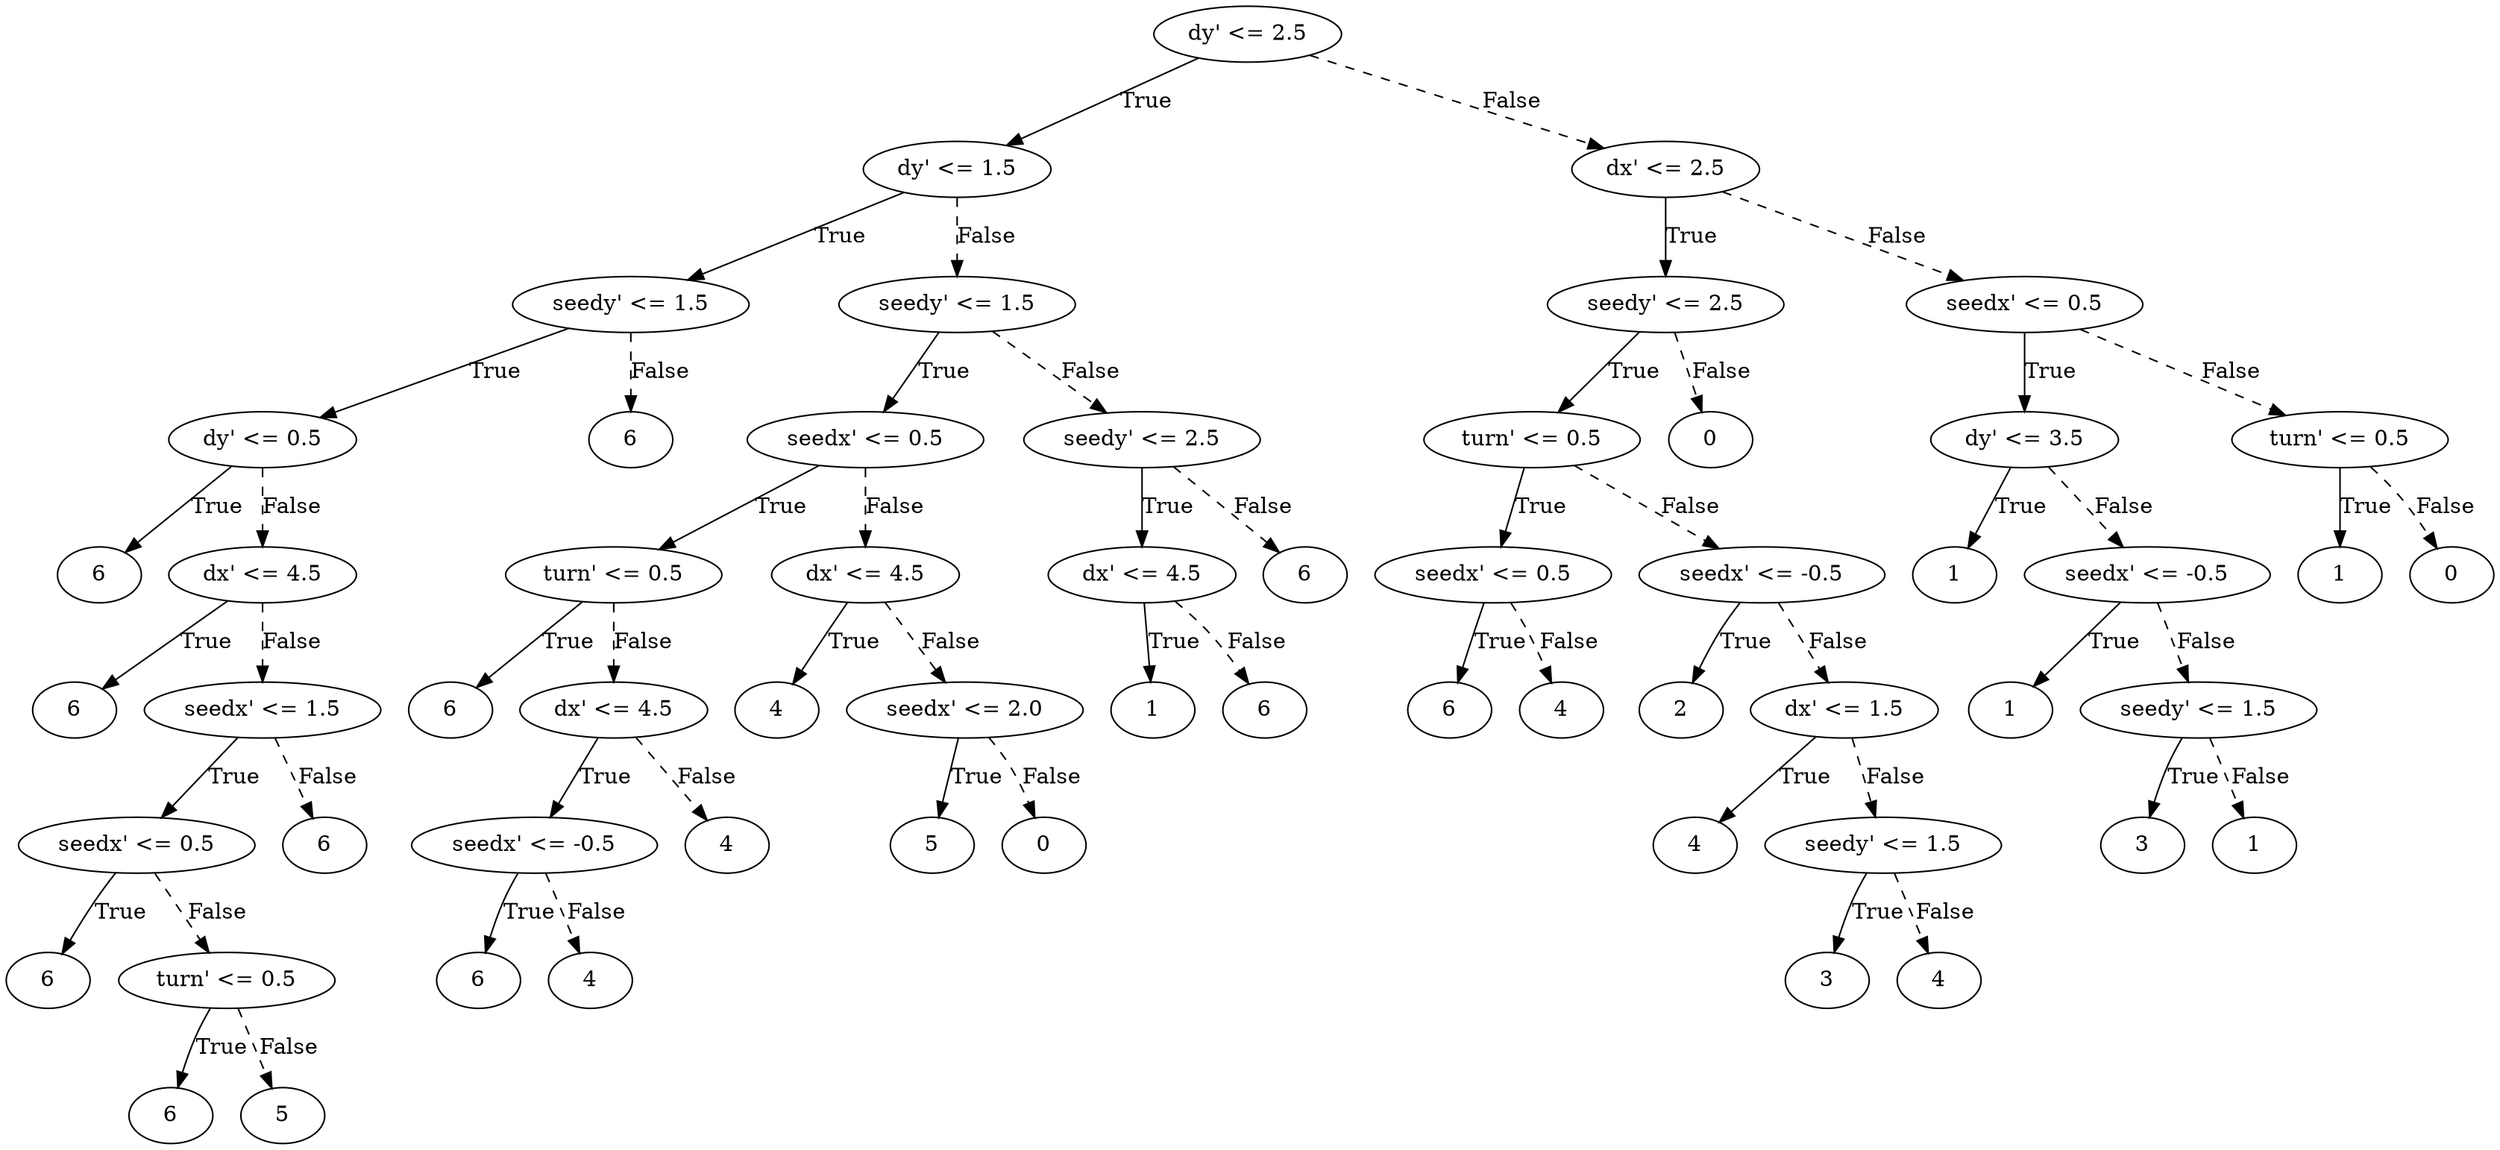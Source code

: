digraph {
0 [label="dy' <= 2.5"];
1 [label="dy' <= 1.5"];
2 [label="seedy' <= 1.5"];
3 [label="dy' <= 0.5"];
4 [label="6"];
3 -> 4 [label="True"];
5 [label="dx' <= 4.5"];
6 [label="6"];
5 -> 6 [label="True"];
7 [label="seedx' <= 1.5"];
8 [label="seedx' <= 0.5"];
9 [label="6"];
8 -> 9 [label="True"];
10 [label="turn' <= 0.5"];
11 [label="6"];
10 -> 11 [label="True"];
12 [label="5"];
10 -> 12 [style="dashed", label="False"];
8 -> 10 [style="dashed", label="False"];
7 -> 8 [label="True"];
13 [label="6"];
7 -> 13 [style="dashed", label="False"];
5 -> 7 [style="dashed", label="False"];
3 -> 5 [style="dashed", label="False"];
2 -> 3 [label="True"];
14 [label="6"];
2 -> 14 [style="dashed", label="False"];
1 -> 2 [label="True"];
15 [label="seedy' <= 1.5"];
16 [label="seedx' <= 0.5"];
17 [label="turn' <= 0.5"];
18 [label="6"];
17 -> 18 [label="True"];
19 [label="dx' <= 4.5"];
20 [label="seedx' <= -0.5"];
21 [label="6"];
20 -> 21 [label="True"];
22 [label="4"];
20 -> 22 [style="dashed", label="False"];
19 -> 20 [label="True"];
23 [label="4"];
19 -> 23 [style="dashed", label="False"];
17 -> 19 [style="dashed", label="False"];
16 -> 17 [label="True"];
24 [label="dx' <= 4.5"];
25 [label="4"];
24 -> 25 [label="True"];
26 [label="seedx' <= 2.0"];
27 [label="5"];
26 -> 27 [label="True"];
28 [label="0"];
26 -> 28 [style="dashed", label="False"];
24 -> 26 [style="dashed", label="False"];
16 -> 24 [style="dashed", label="False"];
15 -> 16 [label="True"];
29 [label="seedy' <= 2.5"];
30 [label="dx' <= 4.5"];
31 [label="1"];
30 -> 31 [label="True"];
32 [label="6"];
30 -> 32 [style="dashed", label="False"];
29 -> 30 [label="True"];
33 [label="6"];
29 -> 33 [style="dashed", label="False"];
15 -> 29 [style="dashed", label="False"];
1 -> 15 [style="dashed", label="False"];
0 -> 1 [label="True"];
34 [label="dx' <= 2.5"];
35 [label="seedy' <= 2.5"];
36 [label="turn' <= 0.5"];
37 [label="seedx' <= 0.5"];
38 [label="6"];
37 -> 38 [label="True"];
39 [label="4"];
37 -> 39 [style="dashed", label="False"];
36 -> 37 [label="True"];
40 [label="seedx' <= -0.5"];
41 [label="2"];
40 -> 41 [label="True"];
42 [label="dx' <= 1.5"];
43 [label="4"];
42 -> 43 [label="True"];
44 [label="seedy' <= 1.5"];
45 [label="3"];
44 -> 45 [label="True"];
46 [label="4"];
44 -> 46 [style="dashed", label="False"];
42 -> 44 [style="dashed", label="False"];
40 -> 42 [style="dashed", label="False"];
36 -> 40 [style="dashed", label="False"];
35 -> 36 [label="True"];
47 [label="0"];
35 -> 47 [style="dashed", label="False"];
34 -> 35 [label="True"];
48 [label="seedx' <= 0.5"];
49 [label="dy' <= 3.5"];
50 [label="1"];
49 -> 50 [label="True"];
51 [label="seedx' <= -0.5"];
52 [label="1"];
51 -> 52 [label="True"];
53 [label="seedy' <= 1.5"];
54 [label="3"];
53 -> 54 [label="True"];
55 [label="1"];
53 -> 55 [style="dashed", label="False"];
51 -> 53 [style="dashed", label="False"];
49 -> 51 [style="dashed", label="False"];
48 -> 49 [label="True"];
56 [label="turn' <= 0.5"];
57 [label="1"];
56 -> 57 [label="True"];
58 [label="0"];
56 -> 58 [style="dashed", label="False"];
48 -> 56 [style="dashed", label="False"];
34 -> 48 [style="dashed", label="False"];
0 -> 34 [style="dashed", label="False"];

}